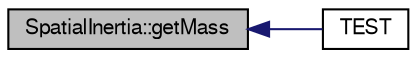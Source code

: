 digraph "SpatialInertia::getMass"
{
  edge [fontname="FreeSans",fontsize="10",labelfontname="FreeSans",labelfontsize="10"];
  node [fontname="FreeSans",fontsize="10",shape=record];
  rankdir="LR";
  Node1 [label="SpatialInertia::getMass",height=0.2,width=0.4,color="black", fillcolor="grey75", style="filled", fontcolor="black"];
  Node1 -> Node2 [dir="back",color="midnightblue",fontsize="10",style="solid",fontname="FreeSans"];
  Node2 [label="TEST",height=0.2,width=0.4,color="black", fillcolor="white", style="filled",URL="$d3/dc1/test__spatial_8cpp.html#ac40b6bfa6adf6dc0d1104fa3c95bc938"];
}
